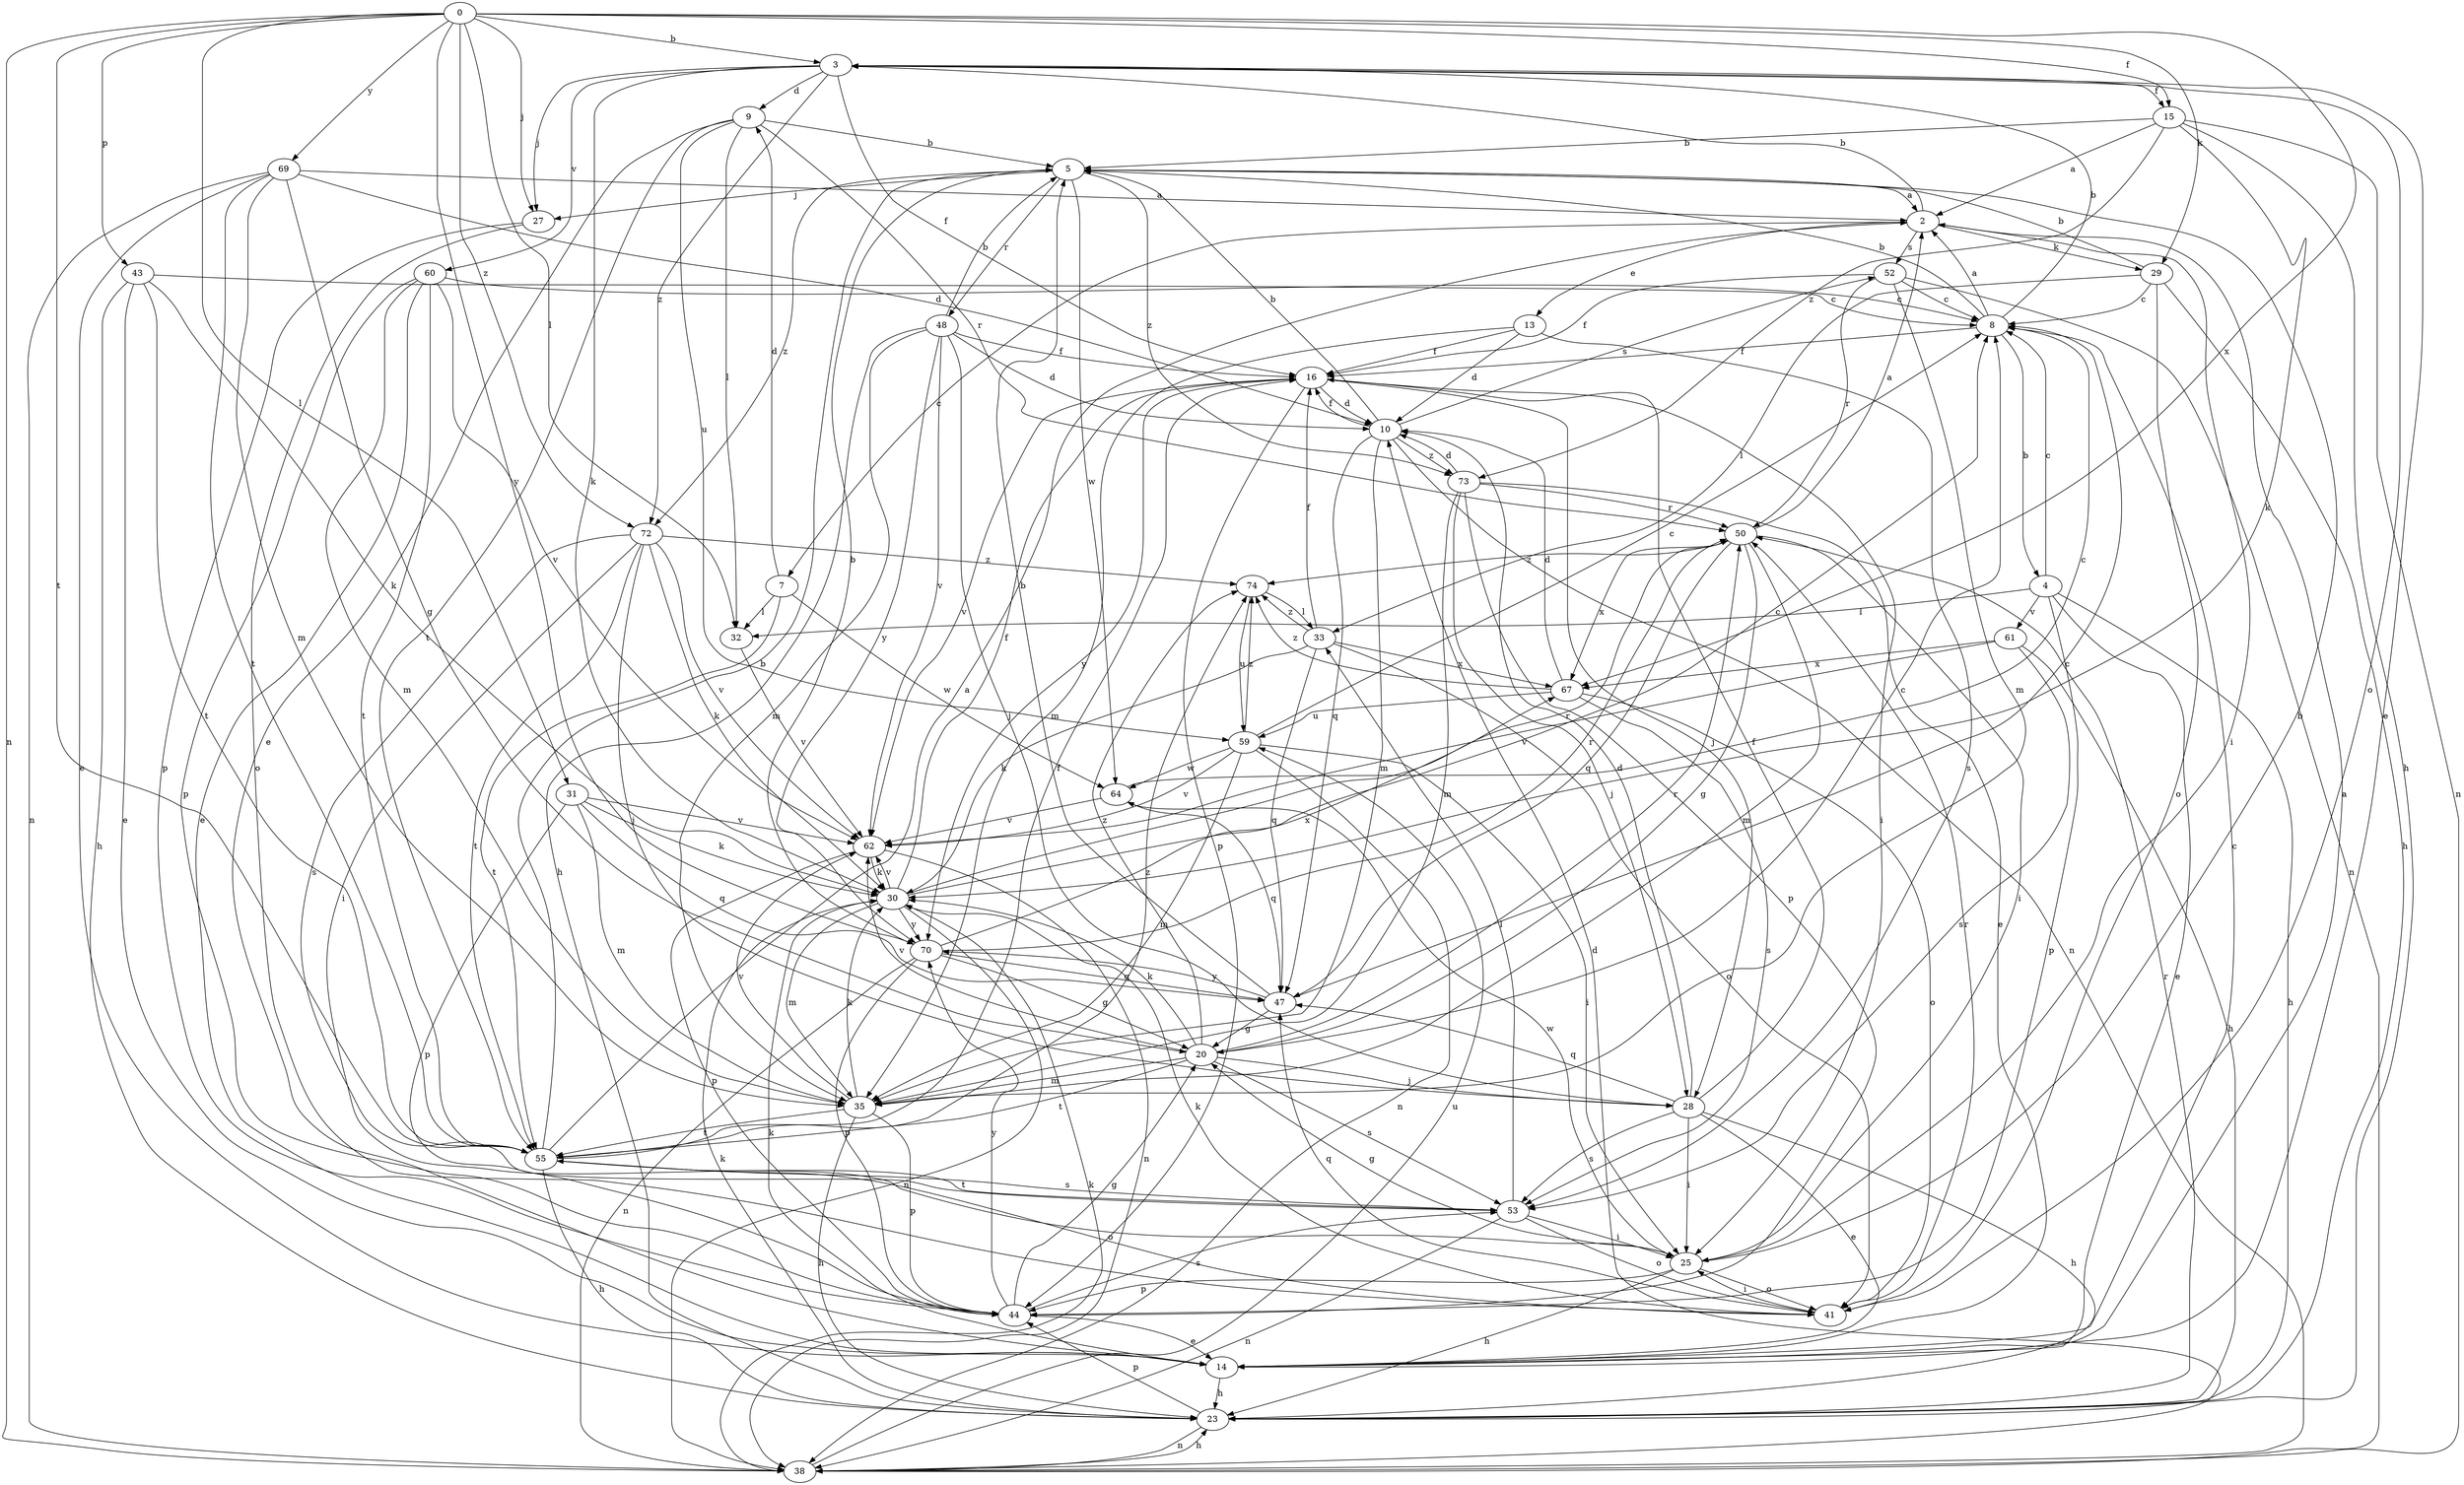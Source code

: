 strict digraph  {
0;
2;
3;
4;
5;
7;
8;
9;
10;
13;
14;
15;
16;
20;
23;
25;
27;
28;
29;
30;
31;
32;
33;
35;
38;
41;
43;
44;
47;
48;
50;
52;
53;
55;
59;
60;
61;
62;
64;
67;
69;
70;
72;
73;
74;
0 -> 3  [label=b];
0 -> 15  [label=f];
0 -> 27  [label=j];
0 -> 29  [label=k];
0 -> 31  [label=l];
0 -> 32  [label=l];
0 -> 38  [label=n];
0 -> 43  [label=p];
0 -> 55  [label=t];
0 -> 67  [label=x];
0 -> 69  [label=y];
0 -> 70  [label=y];
0 -> 72  [label=z];
2 -> 3  [label=b];
2 -> 7  [label=c];
2 -> 13  [label=e];
2 -> 25  [label=i];
2 -> 29  [label=k];
2 -> 52  [label=s];
3 -> 9  [label=d];
3 -> 14  [label=e];
3 -> 15  [label=f];
3 -> 16  [label=f];
3 -> 27  [label=j];
3 -> 30  [label=k];
3 -> 41  [label=o];
3 -> 60  [label=v];
3 -> 72  [label=z];
4 -> 8  [label=c];
4 -> 14  [label=e];
4 -> 23  [label=h];
4 -> 32  [label=l];
4 -> 44  [label=p];
4 -> 61  [label=v];
5 -> 2  [label=a];
5 -> 27  [label=j];
5 -> 48  [label=r];
5 -> 64  [label=w];
5 -> 72  [label=z];
5 -> 73  [label=z];
7 -> 9  [label=d];
7 -> 32  [label=l];
7 -> 55  [label=t];
7 -> 64  [label=w];
8 -> 2  [label=a];
8 -> 3  [label=b];
8 -> 4  [label=b];
8 -> 5  [label=b];
8 -> 16  [label=f];
9 -> 5  [label=b];
9 -> 14  [label=e];
9 -> 32  [label=l];
9 -> 50  [label=r];
9 -> 55  [label=t];
9 -> 59  [label=u];
10 -> 5  [label=b];
10 -> 16  [label=f];
10 -> 35  [label=m];
10 -> 38  [label=n];
10 -> 47  [label=q];
10 -> 52  [label=s];
10 -> 73  [label=z];
13 -> 10  [label=d];
13 -> 16  [label=f];
13 -> 35  [label=m];
13 -> 53  [label=s];
14 -> 2  [label=a];
14 -> 8  [label=c];
14 -> 23  [label=h];
14 -> 30  [label=k];
15 -> 2  [label=a];
15 -> 5  [label=b];
15 -> 23  [label=h];
15 -> 30  [label=k];
15 -> 38  [label=n];
15 -> 73  [label=z];
16 -> 10  [label=d];
16 -> 25  [label=i];
16 -> 28  [label=j];
16 -> 44  [label=p];
16 -> 62  [label=v];
16 -> 70  [label=y];
20 -> 8  [label=c];
20 -> 28  [label=j];
20 -> 30  [label=k];
20 -> 35  [label=m];
20 -> 50  [label=r];
20 -> 53  [label=s];
20 -> 55  [label=t];
20 -> 62  [label=v];
20 -> 74  [label=z];
23 -> 30  [label=k];
23 -> 38  [label=n];
23 -> 44  [label=p];
23 -> 50  [label=r];
25 -> 5  [label=b];
25 -> 20  [label=g];
25 -> 23  [label=h];
25 -> 41  [label=o];
25 -> 44  [label=p];
25 -> 64  [label=w];
27 -> 41  [label=o];
27 -> 44  [label=p];
28 -> 10  [label=d];
28 -> 14  [label=e];
28 -> 16  [label=f];
28 -> 23  [label=h];
28 -> 25  [label=i];
28 -> 47  [label=q];
28 -> 53  [label=s];
29 -> 5  [label=b];
29 -> 8  [label=c];
29 -> 23  [label=h];
29 -> 33  [label=l];
29 -> 41  [label=o];
30 -> 8  [label=c];
30 -> 16  [label=f];
30 -> 35  [label=m];
30 -> 38  [label=n];
30 -> 50  [label=r];
30 -> 62  [label=v];
30 -> 70  [label=y];
31 -> 30  [label=k];
31 -> 35  [label=m];
31 -> 44  [label=p];
31 -> 47  [label=q];
31 -> 62  [label=v];
32 -> 62  [label=v];
33 -> 16  [label=f];
33 -> 30  [label=k];
33 -> 41  [label=o];
33 -> 47  [label=q];
33 -> 67  [label=x];
33 -> 74  [label=z];
35 -> 23  [label=h];
35 -> 30  [label=k];
35 -> 44  [label=p];
35 -> 55  [label=t];
35 -> 62  [label=v];
38 -> 10  [label=d];
38 -> 23  [label=h];
38 -> 30  [label=k];
38 -> 59  [label=u];
41 -> 25  [label=i];
41 -> 30  [label=k];
41 -> 47  [label=q];
41 -> 50  [label=r];
43 -> 8  [label=c];
43 -> 14  [label=e];
43 -> 23  [label=h];
43 -> 30  [label=k];
43 -> 55  [label=t];
44 -> 14  [label=e];
44 -> 20  [label=g];
44 -> 53  [label=s];
44 -> 70  [label=y];
47 -> 5  [label=b];
47 -> 8  [label=c];
47 -> 20  [label=g];
47 -> 70  [label=y];
48 -> 5  [label=b];
48 -> 10  [label=d];
48 -> 16  [label=f];
48 -> 23  [label=h];
48 -> 28  [label=j];
48 -> 35  [label=m];
48 -> 62  [label=v];
48 -> 70  [label=y];
50 -> 2  [label=a];
50 -> 20  [label=g];
50 -> 25  [label=i];
50 -> 35  [label=m];
50 -> 47  [label=q];
50 -> 67  [label=x];
50 -> 74  [label=z];
52 -> 8  [label=c];
52 -> 16  [label=f];
52 -> 35  [label=m];
52 -> 38  [label=n];
52 -> 50  [label=r];
53 -> 25  [label=i];
53 -> 33  [label=l];
53 -> 38  [label=n];
53 -> 41  [label=o];
53 -> 55  [label=t];
55 -> 2  [label=a];
55 -> 5  [label=b];
55 -> 16  [label=f];
55 -> 23  [label=h];
55 -> 41  [label=o];
55 -> 53  [label=s];
55 -> 74  [label=z];
59 -> 8  [label=c];
59 -> 25  [label=i];
59 -> 35  [label=m];
59 -> 38  [label=n];
59 -> 62  [label=v];
59 -> 64  [label=w];
59 -> 74  [label=z];
60 -> 8  [label=c];
60 -> 14  [label=e];
60 -> 35  [label=m];
60 -> 44  [label=p];
60 -> 55  [label=t];
60 -> 62  [label=v];
61 -> 23  [label=h];
61 -> 53  [label=s];
61 -> 62  [label=v];
61 -> 67  [label=x];
62 -> 30  [label=k];
62 -> 38  [label=n];
62 -> 44  [label=p];
64 -> 8  [label=c];
64 -> 47  [label=q];
64 -> 62  [label=v];
67 -> 10  [label=d];
67 -> 41  [label=o];
67 -> 53  [label=s];
67 -> 59  [label=u];
67 -> 74  [label=z];
69 -> 2  [label=a];
69 -> 10  [label=d];
69 -> 14  [label=e];
69 -> 20  [label=g];
69 -> 35  [label=m];
69 -> 38  [label=n];
69 -> 55  [label=t];
70 -> 5  [label=b];
70 -> 20  [label=g];
70 -> 38  [label=n];
70 -> 44  [label=p];
70 -> 47  [label=q];
70 -> 50  [label=r];
70 -> 67  [label=x];
72 -> 25  [label=i];
72 -> 28  [label=j];
72 -> 30  [label=k];
72 -> 53  [label=s];
72 -> 55  [label=t];
72 -> 62  [label=v];
72 -> 74  [label=z];
73 -> 10  [label=d];
73 -> 14  [label=e];
73 -> 28  [label=j];
73 -> 35  [label=m];
73 -> 44  [label=p];
73 -> 50  [label=r];
74 -> 33  [label=l];
74 -> 59  [label=u];
}
